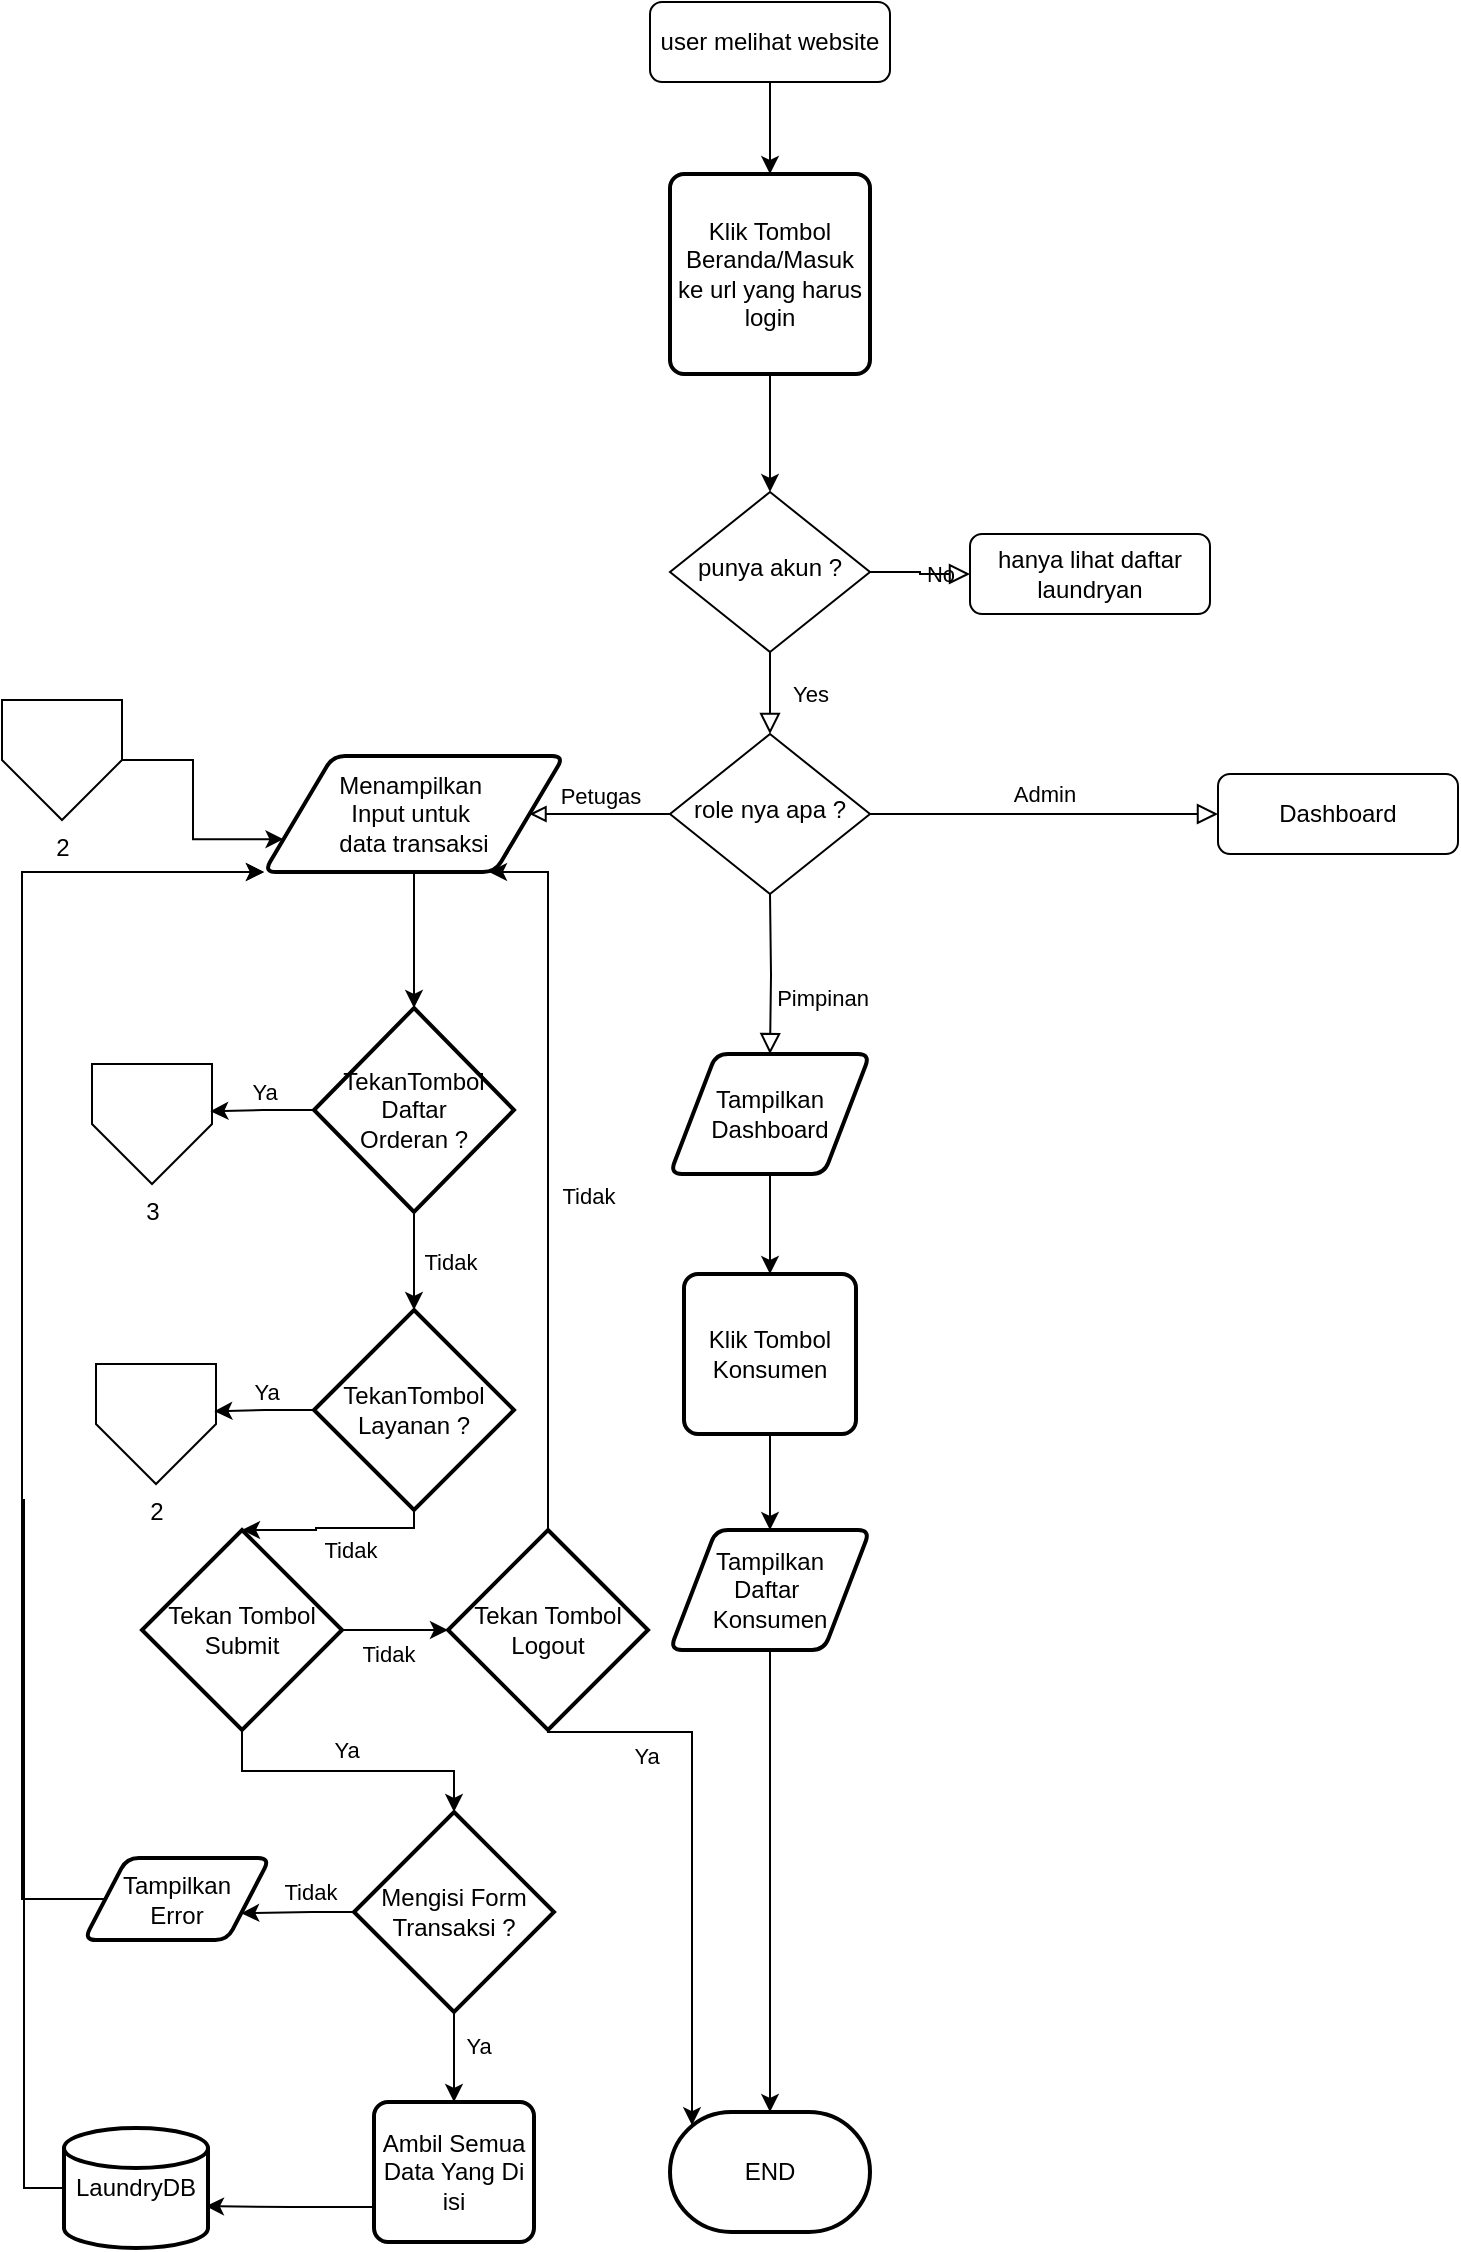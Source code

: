 <mxfile version="24.2.8" type="device" pages="3">
  <diagram id="C5RBs43oDa-KdzZeNtuy" name="Page-1">
    <mxGraphModel dx="978" dy="482" grid="1" gridSize="10" guides="1" tooltips="1" connect="1" arrows="1" fold="1" page="1" pageScale="1" pageWidth="827" pageHeight="1169" math="0" shadow="0">
      <root>
        <mxCell id="WIyWlLk6GJQsqaUBKTNV-0" />
        <mxCell id="WIyWlLk6GJQsqaUBKTNV-1" parent="WIyWlLk6GJQsqaUBKTNV-0" />
        <mxCell id="MbujSTVqCb-w22SlVmHG-29" style="edgeStyle=orthogonalEdgeStyle;rounded=0;orthogonalLoop=1;jettySize=auto;html=1;exitX=0.5;exitY=1;exitDx=0;exitDy=0;entryX=0.5;entryY=0;entryDx=0;entryDy=0;" edge="1" parent="WIyWlLk6GJQsqaUBKTNV-1" source="WIyWlLk6GJQsqaUBKTNV-3" target="MbujSTVqCb-w22SlVmHG-28">
          <mxGeometry relative="1" as="geometry" />
        </mxCell>
        <mxCell id="WIyWlLk6GJQsqaUBKTNV-3" value="user melihat website" style="rounded=1;whiteSpace=wrap;html=1;fontSize=12;glass=0;strokeWidth=1;shadow=0;" parent="WIyWlLk6GJQsqaUBKTNV-1" vertex="1">
          <mxGeometry x="334" y="37" width="120" height="40" as="geometry" />
        </mxCell>
        <mxCell id="WIyWlLk6GJQsqaUBKTNV-4" value="Yes" style="rounded=0;html=1;jettySize=auto;orthogonalLoop=1;fontSize=11;endArrow=block;endFill=0;endSize=8;strokeWidth=1;shadow=0;labelBackgroundColor=none;edgeStyle=orthogonalEdgeStyle;" parent="WIyWlLk6GJQsqaUBKTNV-1" source="WIyWlLk6GJQsqaUBKTNV-6" target="WIyWlLk6GJQsqaUBKTNV-10" edge="1">
          <mxGeometry y="20" relative="1" as="geometry">
            <mxPoint as="offset" />
          </mxGeometry>
        </mxCell>
        <mxCell id="WIyWlLk6GJQsqaUBKTNV-5" value="No" style="edgeStyle=orthogonalEdgeStyle;rounded=0;html=1;jettySize=auto;orthogonalLoop=1;fontSize=11;endArrow=block;endFill=0;endSize=8;strokeWidth=1;shadow=0;labelBackgroundColor=none;" parent="WIyWlLk6GJQsqaUBKTNV-1" source="WIyWlLk6GJQsqaUBKTNV-6" target="WIyWlLk6GJQsqaUBKTNV-7" edge="1">
          <mxGeometry y="10" relative="1" as="geometry">
            <mxPoint as="offset" />
          </mxGeometry>
        </mxCell>
        <mxCell id="WIyWlLk6GJQsqaUBKTNV-6" value="punya akun ?" style="rhombus;whiteSpace=wrap;html=1;shadow=0;fontFamily=Helvetica;fontSize=12;align=center;strokeWidth=1;spacing=6;spacingTop=-4;" parent="WIyWlLk6GJQsqaUBKTNV-1" vertex="1">
          <mxGeometry x="344" y="282" width="100" height="80" as="geometry" />
        </mxCell>
        <mxCell id="WIyWlLk6GJQsqaUBKTNV-7" value="hanya lihat daftar laundryan" style="rounded=1;whiteSpace=wrap;html=1;fontSize=12;glass=0;strokeWidth=1;shadow=0;" parent="WIyWlLk6GJQsqaUBKTNV-1" vertex="1">
          <mxGeometry x="494" y="303" width="120" height="40" as="geometry" />
        </mxCell>
        <mxCell id="WIyWlLk6GJQsqaUBKTNV-8" value="Pimpinan" style="rounded=0;html=1;jettySize=auto;orthogonalLoop=1;fontSize=11;endArrow=block;endFill=0;endSize=8;strokeWidth=1;shadow=0;labelBackgroundColor=none;edgeStyle=orthogonalEdgeStyle;" parent="WIyWlLk6GJQsqaUBKTNV-1" target="MbujSTVqCb-w22SlVmHG-22" edge="1">
          <mxGeometry x="0.309" y="26" relative="1" as="geometry">
            <mxPoint as="offset" />
            <mxPoint x="394" y="483" as="sourcePoint" />
            <mxPoint x="394" y="564" as="targetPoint" />
          </mxGeometry>
        </mxCell>
        <mxCell id="WIyWlLk6GJQsqaUBKTNV-9" value="Admin" style="edgeStyle=orthogonalEdgeStyle;rounded=0;html=1;jettySize=auto;orthogonalLoop=1;fontSize=11;endArrow=block;endFill=0;endSize=8;strokeWidth=1;shadow=0;labelBackgroundColor=none;" parent="WIyWlLk6GJQsqaUBKTNV-1" source="WIyWlLk6GJQsqaUBKTNV-10" target="WIyWlLk6GJQsqaUBKTNV-12" edge="1">
          <mxGeometry y="10" relative="1" as="geometry">
            <mxPoint as="offset" />
          </mxGeometry>
        </mxCell>
        <mxCell id="MbujSTVqCb-w22SlVmHG-3" style="edgeStyle=orthogonalEdgeStyle;rounded=0;orthogonalLoop=1;jettySize=auto;html=1;exitX=0;exitY=0.5;exitDx=0;exitDy=0;entryX=1;entryY=0.5;entryDx=0;entryDy=0;endFill=0;endArrow=block;labelBackgroundColor=none;" edge="1" parent="WIyWlLk6GJQsqaUBKTNV-1" source="WIyWlLk6GJQsqaUBKTNV-10" target="MbujSTVqCb-w22SlVmHG-32">
          <mxGeometry relative="1" as="geometry">
            <mxPoint x="190" y="443" as="targetPoint" />
          </mxGeometry>
        </mxCell>
        <mxCell id="MbujSTVqCb-w22SlVmHG-7" value="Petugas" style="edgeLabel;html=1;align=center;verticalAlign=middle;resizable=0;points=[];" vertex="1" connectable="0" parent="MbujSTVqCb-w22SlVmHG-3">
          <mxGeometry x="0.007" relative="1" as="geometry">
            <mxPoint y="-9" as="offset" />
          </mxGeometry>
        </mxCell>
        <mxCell id="WIyWlLk6GJQsqaUBKTNV-10" value="role nya apa ?" style="rhombus;whiteSpace=wrap;html=1;shadow=0;fontFamily=Helvetica;fontSize=12;align=center;strokeWidth=1;spacing=6;spacingTop=-4;" parent="WIyWlLk6GJQsqaUBKTNV-1" vertex="1">
          <mxGeometry x="344" y="403" width="100" height="80" as="geometry" />
        </mxCell>
        <mxCell id="WIyWlLk6GJQsqaUBKTNV-12" value="Dashboard" style="rounded=1;whiteSpace=wrap;html=1;fontSize=12;glass=0;strokeWidth=1;shadow=0;" parent="WIyWlLk6GJQsqaUBKTNV-1" vertex="1">
          <mxGeometry x="618" y="423" width="120" height="40" as="geometry" />
        </mxCell>
        <mxCell id="MbujSTVqCb-w22SlVmHG-25" style="edgeStyle=orthogonalEdgeStyle;rounded=0;orthogonalLoop=1;jettySize=auto;html=1;exitX=0.5;exitY=1;exitDx=0;exitDy=0;entryX=0.5;entryY=0;entryDx=0;entryDy=0;" edge="1" parent="WIyWlLk6GJQsqaUBKTNV-1" source="MbujSTVqCb-w22SlVmHG-21" target="MbujSTVqCb-w22SlVmHG-24">
          <mxGeometry relative="1" as="geometry" />
        </mxCell>
        <mxCell id="MbujSTVqCb-w22SlVmHG-21" value="Klik Tombol Konsumen" style="rounded=1;whiteSpace=wrap;html=1;absoluteArcSize=1;arcSize=14;strokeWidth=2;" vertex="1" parent="WIyWlLk6GJQsqaUBKTNV-1">
          <mxGeometry x="351" y="673" width="86" height="80" as="geometry" />
        </mxCell>
        <mxCell id="MbujSTVqCb-w22SlVmHG-23" style="edgeStyle=orthogonalEdgeStyle;rounded=0;orthogonalLoop=1;jettySize=auto;html=1;exitX=0.5;exitY=1;exitDx=0;exitDy=0;entryX=0.5;entryY=0;entryDx=0;entryDy=0;" edge="1" parent="WIyWlLk6GJQsqaUBKTNV-1" source="MbujSTVqCb-w22SlVmHG-22" target="MbujSTVqCb-w22SlVmHG-21">
          <mxGeometry relative="1" as="geometry" />
        </mxCell>
        <mxCell id="MbujSTVqCb-w22SlVmHG-22" value="Tampilkan&lt;div&gt;Dashboard&lt;/div&gt;" style="shape=parallelogram;html=1;strokeWidth=2;perimeter=parallelogramPerimeter;whiteSpace=wrap;rounded=1;arcSize=12;size=0.23;" vertex="1" parent="WIyWlLk6GJQsqaUBKTNV-1">
          <mxGeometry x="344" y="563" width="100" height="60" as="geometry" />
        </mxCell>
        <mxCell id="MbujSTVqCb-w22SlVmHG-24" value="Tampilkan&lt;div&gt;Daftar&amp;nbsp;&lt;/div&gt;&lt;div&gt;Konsumen&lt;/div&gt;" style="shape=parallelogram;html=1;strokeWidth=2;perimeter=parallelogramPerimeter;whiteSpace=wrap;rounded=1;arcSize=12;size=0.23;" vertex="1" parent="WIyWlLk6GJQsqaUBKTNV-1">
          <mxGeometry x="344" y="801" width="100" height="60" as="geometry" />
        </mxCell>
        <mxCell id="MbujSTVqCb-w22SlVmHG-26" value="END" style="strokeWidth=2;html=1;shape=mxgraph.flowchart.terminator;whiteSpace=wrap;" vertex="1" parent="WIyWlLk6GJQsqaUBKTNV-1">
          <mxGeometry x="344" y="1092" width="100" height="60" as="geometry" />
        </mxCell>
        <mxCell id="MbujSTVqCb-w22SlVmHG-27" style="edgeStyle=orthogonalEdgeStyle;rounded=0;orthogonalLoop=1;jettySize=auto;html=1;exitX=0.5;exitY=1;exitDx=0;exitDy=0;entryX=0.5;entryY=0;entryDx=0;entryDy=0;entryPerimeter=0;" edge="1" parent="WIyWlLk6GJQsqaUBKTNV-1" source="MbujSTVqCb-w22SlVmHG-24" target="MbujSTVqCb-w22SlVmHG-26">
          <mxGeometry relative="1" as="geometry" />
        </mxCell>
        <mxCell id="MbujSTVqCb-w22SlVmHG-30" style="edgeStyle=orthogonalEdgeStyle;rounded=0;orthogonalLoop=1;jettySize=auto;html=1;exitX=0.5;exitY=1;exitDx=0;exitDy=0;entryX=0.5;entryY=0;entryDx=0;entryDy=0;" edge="1" parent="WIyWlLk6GJQsqaUBKTNV-1" source="MbujSTVqCb-w22SlVmHG-28" target="WIyWlLk6GJQsqaUBKTNV-6">
          <mxGeometry relative="1" as="geometry" />
        </mxCell>
        <mxCell id="MbujSTVqCb-w22SlVmHG-28" value="Klik Tombol Beranda/Masuk ke url yang harus login" style="rounded=1;whiteSpace=wrap;html=1;absoluteArcSize=1;arcSize=14;strokeWidth=2;" vertex="1" parent="WIyWlLk6GJQsqaUBKTNV-1">
          <mxGeometry x="344" y="123" width="100" height="100" as="geometry" />
        </mxCell>
        <mxCell id="MbujSTVqCb-w22SlVmHG-35" style="edgeStyle=orthogonalEdgeStyle;rounded=0;orthogonalLoop=1;jettySize=auto;html=1;exitX=0.5;exitY=1;exitDx=0;exitDy=0;" edge="1" parent="WIyWlLk6GJQsqaUBKTNV-1" source="MbujSTVqCb-w22SlVmHG-32" target="MbujSTVqCb-w22SlVmHG-34">
          <mxGeometry relative="1" as="geometry" />
        </mxCell>
        <mxCell id="MbujSTVqCb-w22SlVmHG-32" value="Menampilkan&amp;nbsp;&lt;div&gt;Input untuk&amp;nbsp;&lt;/div&gt;&lt;div&gt;data transaksi&lt;/div&gt;" style="shape=parallelogram;html=1;strokeWidth=2;perimeter=parallelogramPerimeter;whiteSpace=wrap;rounded=1;arcSize=12;size=0.23;" vertex="1" parent="WIyWlLk6GJQsqaUBKTNV-1">
          <mxGeometry x="141" y="414" width="150" height="58" as="geometry" />
        </mxCell>
        <mxCell id="MbujSTVqCb-w22SlVmHG-40" style="edgeStyle=orthogonalEdgeStyle;rounded=0;orthogonalLoop=1;jettySize=auto;html=1;exitX=0.5;exitY=1;exitDx=0;exitDy=0;exitPerimeter=0;" edge="1" parent="WIyWlLk6GJQsqaUBKTNV-1" source="MbujSTVqCb-w22SlVmHG-34" target="MbujSTVqCb-w22SlVmHG-39">
          <mxGeometry relative="1" as="geometry" />
        </mxCell>
        <mxCell id="MbujSTVqCb-w22SlVmHG-44" value="Tidak" style="edgeLabel;html=1;align=center;verticalAlign=middle;resizable=0;points=[];" vertex="1" connectable="0" parent="MbujSTVqCb-w22SlVmHG-40">
          <mxGeometry x="0.022" y="1" relative="1" as="geometry">
            <mxPoint x="17" as="offset" />
          </mxGeometry>
        </mxCell>
        <mxCell id="MbujSTVqCb-w22SlVmHG-34" value="TekanTombol&lt;div&gt;Daftar&lt;/div&gt;&lt;div&gt;Orderan ?&lt;/div&gt;" style="strokeWidth=2;html=1;shape=mxgraph.flowchart.decision;whiteSpace=wrap;" vertex="1" parent="WIyWlLk6GJQsqaUBKTNV-1">
          <mxGeometry x="166" y="540" width="100" height="102" as="geometry" />
        </mxCell>
        <mxCell id="MbujSTVqCb-w22SlVmHG-36" value="3" style="verticalLabelPosition=bottom;verticalAlign=top;html=1;shape=offPageConnector;rounded=0;size=0.5;" vertex="1" parent="WIyWlLk6GJQsqaUBKTNV-1">
          <mxGeometry x="55" y="568" width="60" height="60" as="geometry" />
        </mxCell>
        <mxCell id="MbujSTVqCb-w22SlVmHG-37" style="edgeStyle=orthogonalEdgeStyle;rounded=0;orthogonalLoop=1;jettySize=auto;html=1;exitX=0;exitY=0.5;exitDx=0;exitDy=0;exitPerimeter=0;entryX=0.986;entryY=0.394;entryDx=0;entryDy=0;entryPerimeter=0;" edge="1" parent="WIyWlLk6GJQsqaUBKTNV-1" source="MbujSTVqCb-w22SlVmHG-34" target="MbujSTVqCb-w22SlVmHG-36">
          <mxGeometry relative="1" as="geometry" />
        </mxCell>
        <mxCell id="MbujSTVqCb-w22SlVmHG-38" value="Ya" style="edgeLabel;html=1;align=center;verticalAlign=middle;resizable=0;points=[];" vertex="1" connectable="0" parent="MbujSTVqCb-w22SlVmHG-37">
          <mxGeometry x="-0.047" y="-1" relative="1" as="geometry">
            <mxPoint y="-8" as="offset" />
          </mxGeometry>
        </mxCell>
        <mxCell id="MbujSTVqCb-w22SlVmHG-39" value="TekanTombol&lt;div&gt;Layanan ?&lt;/div&gt;" style="strokeWidth=2;html=1;shape=mxgraph.flowchart.decision;whiteSpace=wrap;" vertex="1" parent="WIyWlLk6GJQsqaUBKTNV-1">
          <mxGeometry x="166" y="691" width="100" height="100" as="geometry" />
        </mxCell>
        <mxCell id="MbujSTVqCb-w22SlVmHG-41" value="2" style="verticalLabelPosition=bottom;verticalAlign=top;html=1;shape=offPageConnector;rounded=0;size=0.5;" vertex="1" parent="WIyWlLk6GJQsqaUBKTNV-1">
          <mxGeometry x="57" y="718" width="60" height="60" as="geometry" />
        </mxCell>
        <mxCell id="MbujSTVqCb-w22SlVmHG-42" style="edgeStyle=orthogonalEdgeStyle;rounded=0;orthogonalLoop=1;jettySize=auto;html=1;exitX=0;exitY=0.5;exitDx=0;exitDy=0;exitPerimeter=0;entryX=0.986;entryY=0.394;entryDx=0;entryDy=0;entryPerimeter=0;" edge="1" parent="WIyWlLk6GJQsqaUBKTNV-1" target="MbujSTVqCb-w22SlVmHG-41" source="MbujSTVqCb-w22SlVmHG-39">
          <mxGeometry relative="1" as="geometry">
            <mxPoint x="162" y="741" as="sourcePoint" />
          </mxGeometry>
        </mxCell>
        <mxCell id="MbujSTVqCb-w22SlVmHG-43" value="Ya" style="edgeLabel;html=1;align=center;verticalAlign=middle;resizable=0;points=[];" vertex="1" connectable="0" parent="MbujSTVqCb-w22SlVmHG-42">
          <mxGeometry x="-0.047" y="-1" relative="1" as="geometry">
            <mxPoint y="-8" as="offset" />
          </mxGeometry>
        </mxCell>
        <mxCell id="MbujSTVqCb-w22SlVmHG-47" style="edgeStyle=orthogonalEdgeStyle;rounded=0;orthogonalLoop=1;jettySize=auto;html=1;exitX=0.5;exitY=1;exitDx=0;exitDy=0;exitPerimeter=0;entryX=0.5;entryY=0;entryDx=0;entryDy=0;entryPerimeter=0;" edge="1" parent="WIyWlLk6GJQsqaUBKTNV-1" source="MbujSTVqCb-w22SlVmHG-39" target="WzroLMH-cevFlLNs_Ioq-0">
          <mxGeometry relative="1" as="geometry">
            <mxPoint x="216" y="824" as="targetPoint" />
            <Array as="points">
              <mxPoint x="216" y="800" />
              <mxPoint x="167" y="800" />
            </Array>
          </mxGeometry>
        </mxCell>
        <mxCell id="WzroLMH-cevFlLNs_Ioq-2" value="Tidak" style="edgeLabel;html=1;align=center;verticalAlign=middle;resizable=0;points=[];" vertex="1" connectable="0" parent="MbujSTVqCb-w22SlVmHG-47">
          <mxGeometry x="0.114" relative="1" as="geometry">
            <mxPoint x="12" y="11" as="offset" />
          </mxGeometry>
        </mxCell>
        <mxCell id="OOyJOP6ConUV8Zr-spvH-1" style="edgeStyle=orthogonalEdgeStyle;rounded=0;orthogonalLoop=1;jettySize=auto;html=1;exitX=0.5;exitY=1;exitDx=0;exitDy=0;exitPerimeter=0;entryX=0.5;entryY=0;entryDx=0;entryDy=0;" edge="1" parent="WIyWlLk6GJQsqaUBKTNV-1" source="MbujSTVqCb-w22SlVmHG-51" target="MbujSTVqCb-w22SlVmHG-59">
          <mxGeometry relative="1" as="geometry" />
        </mxCell>
        <mxCell id="OOyJOP6ConUV8Zr-spvH-2" value="Ya" style="edgeLabel;html=1;align=center;verticalAlign=middle;resizable=0;points=[];" vertex="1" connectable="0" parent="OOyJOP6ConUV8Zr-spvH-1">
          <mxGeometry x="0.192" relative="1" as="geometry">
            <mxPoint x="12" y="-10" as="offset" />
          </mxGeometry>
        </mxCell>
        <mxCell id="rTupWaxgpbpBZFdp5cDb-6" style="edgeStyle=orthogonalEdgeStyle;rounded=0;orthogonalLoop=1;jettySize=auto;html=1;exitX=0;exitY=0.5;exitDx=0;exitDy=0;exitPerimeter=0;entryX=1;entryY=0.75;entryDx=0;entryDy=0;" edge="1" parent="WIyWlLk6GJQsqaUBKTNV-1" source="MbujSTVqCb-w22SlVmHG-51" target="rTupWaxgpbpBZFdp5cDb-5">
          <mxGeometry relative="1" as="geometry" />
        </mxCell>
        <mxCell id="rTupWaxgpbpBZFdp5cDb-7" value="Tidak" style="edgeLabel;html=1;align=center;verticalAlign=middle;resizable=0;points=[];" vertex="1" connectable="0" parent="rTupWaxgpbpBZFdp5cDb-6">
          <mxGeometry x="0.01" y="1" relative="1" as="geometry">
            <mxPoint x="6" y="-12" as="offset" />
          </mxGeometry>
        </mxCell>
        <mxCell id="MbujSTVqCb-w22SlVmHG-51" value="Mengisi Form&lt;div&gt;Transaksi ?&lt;/div&gt;" style="strokeWidth=2;html=1;shape=mxgraph.flowchart.decision;whiteSpace=wrap;" vertex="1" parent="WIyWlLk6GJQsqaUBKTNV-1">
          <mxGeometry x="186" y="942" width="100" height="100" as="geometry" />
        </mxCell>
        <mxCell id="MbujSTVqCb-w22SlVmHG-59" value="Ambil Semua Data Yang Di isi" style="rounded=1;whiteSpace=wrap;html=1;absoluteArcSize=1;arcSize=14;strokeWidth=2;" vertex="1" parent="WIyWlLk6GJQsqaUBKTNV-1">
          <mxGeometry x="196" y="1087" width="80" height="70" as="geometry" />
        </mxCell>
        <mxCell id="OOyJOP6ConUV8Zr-spvH-5" style="edgeStyle=orthogonalEdgeStyle;rounded=0;orthogonalLoop=1;jettySize=auto;html=1;exitX=0;exitY=0.5;exitDx=0;exitDy=0;exitPerimeter=0;entryX=0;entryY=1;entryDx=0;entryDy=0;" edge="1" parent="WIyWlLk6GJQsqaUBKTNV-1" source="MbujSTVqCb-w22SlVmHG-63" target="MbujSTVqCb-w22SlVmHG-32">
          <mxGeometry relative="1" as="geometry">
            <Array as="points">
              <mxPoint x="21" y="1130" />
              <mxPoint x="21" y="786" />
              <mxPoint x="20" y="472" />
            </Array>
          </mxGeometry>
        </mxCell>
        <mxCell id="MbujSTVqCb-w22SlVmHG-63" value="LaundryDB" style="strokeWidth=2;html=1;shape=mxgraph.flowchart.database;whiteSpace=wrap;" vertex="1" parent="WIyWlLk6GJQsqaUBKTNV-1">
          <mxGeometry x="41" y="1100" width="72" height="60" as="geometry" />
        </mxCell>
        <mxCell id="OOyJOP6ConUV8Zr-spvH-3" style="edgeStyle=orthogonalEdgeStyle;rounded=0;orthogonalLoop=1;jettySize=auto;html=1;exitX=0;exitY=0.75;exitDx=0;exitDy=0;entryX=0.986;entryY=0.652;entryDx=0;entryDy=0;entryPerimeter=0;" edge="1" parent="WIyWlLk6GJQsqaUBKTNV-1" source="MbujSTVqCb-w22SlVmHG-59" target="MbujSTVqCb-w22SlVmHG-63">
          <mxGeometry relative="1" as="geometry" />
        </mxCell>
        <mxCell id="rTupWaxgpbpBZFdp5cDb-2" style="edgeStyle=orthogonalEdgeStyle;rounded=0;orthogonalLoop=1;jettySize=auto;html=1;exitX=1;exitY=0.5;exitDx=0;exitDy=0;entryX=0;entryY=0.75;entryDx=0;entryDy=0;" edge="1" parent="WIyWlLk6GJQsqaUBKTNV-1" source="rTupWaxgpbpBZFdp5cDb-0" target="MbujSTVqCb-w22SlVmHG-32">
          <mxGeometry relative="1" as="geometry" />
        </mxCell>
        <mxCell id="rTupWaxgpbpBZFdp5cDb-0" value="2" style="verticalLabelPosition=bottom;verticalAlign=top;html=1;shape=offPageConnector;rounded=0;size=0.5;" vertex="1" parent="WIyWlLk6GJQsqaUBKTNV-1">
          <mxGeometry x="10" y="386" width="60" height="60" as="geometry" />
        </mxCell>
        <mxCell id="rTupWaxgpbpBZFdp5cDb-4" style="edgeStyle=orthogonalEdgeStyle;rounded=0;orthogonalLoop=1;jettySize=auto;html=1;exitX=0.5;exitY=1;exitDx=0;exitDy=0;entryX=0.5;entryY=0;entryDx=0;entryDy=0;entryPerimeter=0;exitPerimeter=0;" edge="1" parent="WIyWlLk6GJQsqaUBKTNV-1" source="WzroLMH-cevFlLNs_Ioq-0" target="MbujSTVqCb-w22SlVmHG-51">
          <mxGeometry relative="1" as="geometry">
            <mxPoint x="216" y="883.0" as="sourcePoint" />
          </mxGeometry>
        </mxCell>
        <mxCell id="WzroLMH-cevFlLNs_Ioq-1" value="Ya" style="edgeLabel;html=1;align=center;verticalAlign=middle;resizable=0;points=[];" vertex="1" connectable="0" parent="rTupWaxgpbpBZFdp5cDb-4">
          <mxGeometry x="-0.021" y="5" relative="1" as="geometry">
            <mxPoint y="-6" as="offset" />
          </mxGeometry>
        </mxCell>
        <mxCell id="rTupWaxgpbpBZFdp5cDb-8" style="edgeStyle=orthogonalEdgeStyle;rounded=0;orthogonalLoop=1;jettySize=auto;html=1;exitX=0;exitY=0.5;exitDx=0;exitDy=0;entryX=0;entryY=1;entryDx=0;entryDy=0;" edge="1" parent="WIyWlLk6GJQsqaUBKTNV-1" source="rTupWaxgpbpBZFdp5cDb-5" target="MbujSTVqCb-w22SlVmHG-32">
          <mxGeometry relative="1" as="geometry">
            <Array as="points">
              <mxPoint x="20" y="985" />
              <mxPoint x="20" y="472" />
            </Array>
          </mxGeometry>
        </mxCell>
        <mxCell id="rTupWaxgpbpBZFdp5cDb-5" value="Tampilkan&lt;div&gt;Error&lt;/div&gt;" style="shape=parallelogram;html=1;strokeWidth=2;perimeter=parallelogramPerimeter;whiteSpace=wrap;rounded=1;arcSize=12;size=0.23;" vertex="1" parent="WIyWlLk6GJQsqaUBKTNV-1">
          <mxGeometry x="51" y="965" width="93" height="41" as="geometry" />
        </mxCell>
        <mxCell id="WzroLMH-cevFlLNs_Ioq-0" value="Tekan Tombol&lt;div&gt;Submit&lt;/div&gt;" style="strokeWidth=2;html=1;shape=mxgraph.flowchart.decision;whiteSpace=wrap;" vertex="1" parent="WIyWlLk6GJQsqaUBKTNV-1">
          <mxGeometry x="80" y="801" width="100" height="100" as="geometry" />
        </mxCell>
        <mxCell id="iAxsjwqrLwD726UizOOt-7" style="edgeStyle=orthogonalEdgeStyle;rounded=0;orthogonalLoop=1;jettySize=auto;html=1;exitX=0.5;exitY=0;exitDx=0;exitDy=0;exitPerimeter=0;entryX=0.75;entryY=1;entryDx=0;entryDy=0;" edge="1" parent="WIyWlLk6GJQsqaUBKTNV-1" source="iAxsjwqrLwD726UizOOt-0" target="MbujSTVqCb-w22SlVmHG-32">
          <mxGeometry relative="1" as="geometry">
            <Array as="points">
              <mxPoint x="283" y="472" />
            </Array>
          </mxGeometry>
        </mxCell>
        <mxCell id="iAxsjwqrLwD726UizOOt-8" value="Tidak" style="edgeLabel;html=1;align=center;verticalAlign=middle;resizable=0;points=[];" vertex="1" connectable="0" parent="iAxsjwqrLwD726UizOOt-7">
          <mxGeometry x="-0.067" relative="1" as="geometry">
            <mxPoint x="20" as="offset" />
          </mxGeometry>
        </mxCell>
        <mxCell id="iAxsjwqrLwD726UizOOt-0" value="Tekan Tombol Logout" style="strokeWidth=2;html=1;shape=mxgraph.flowchart.decision;whiteSpace=wrap;" vertex="1" parent="WIyWlLk6GJQsqaUBKTNV-1">
          <mxGeometry x="233" y="801" width="100" height="100" as="geometry" />
        </mxCell>
        <mxCell id="iAxsjwqrLwD726UizOOt-1" style="edgeStyle=orthogonalEdgeStyle;rounded=0;orthogonalLoop=1;jettySize=auto;html=1;exitX=1;exitY=0.5;exitDx=0;exitDy=0;exitPerimeter=0;entryX=0;entryY=0.5;entryDx=0;entryDy=0;entryPerimeter=0;" edge="1" parent="WIyWlLk6GJQsqaUBKTNV-1" source="WzroLMH-cevFlLNs_Ioq-0" target="iAxsjwqrLwD726UizOOt-0">
          <mxGeometry relative="1" as="geometry" />
        </mxCell>
        <mxCell id="iAxsjwqrLwD726UizOOt-6" value="Tidak" style="edgeLabel;html=1;align=center;verticalAlign=middle;resizable=0;points=[];" vertex="1" connectable="0" parent="iAxsjwqrLwD726UizOOt-1">
          <mxGeometry x="0.05" relative="1" as="geometry">
            <mxPoint x="-5" y="12" as="offset" />
          </mxGeometry>
        </mxCell>
        <mxCell id="iAxsjwqrLwD726UizOOt-4" style="edgeStyle=orthogonalEdgeStyle;rounded=0;orthogonalLoop=1;jettySize=auto;html=1;exitX=0.5;exitY=1;exitDx=0;exitDy=0;exitPerimeter=0;entryX=0.11;entryY=0.11;entryDx=0;entryDy=0;entryPerimeter=0;" edge="1" parent="WIyWlLk6GJQsqaUBKTNV-1" source="iAxsjwqrLwD726UizOOt-0" target="MbujSTVqCb-w22SlVmHG-26">
          <mxGeometry relative="1" as="geometry">
            <Array as="points">
              <mxPoint x="283" y="902" />
              <mxPoint x="355" y="902" />
            </Array>
          </mxGeometry>
        </mxCell>
        <mxCell id="iAxsjwqrLwD726UizOOt-5" value="Ya" style="edgeLabel;html=1;align=center;verticalAlign=middle;resizable=0;points=[];" vertex="1" connectable="0" parent="iAxsjwqrLwD726UizOOt-4">
          <mxGeometry x="-0.264" y="1" relative="1" as="geometry">
            <mxPoint x="-24" y="-14" as="offset" />
          </mxGeometry>
        </mxCell>
      </root>
    </mxGraphModel>
  </diagram>
  <diagram id="IfQ6h-fsK0IgW58mkWdc" name="Page-2">
    <mxGraphModel dx="1600" dy="789" grid="1" gridSize="10" guides="1" tooltips="1" connect="1" arrows="1" fold="1" page="1" pageScale="1" pageWidth="850" pageHeight="1100" math="0" shadow="0">
      <root>
        <mxCell id="0" />
        <mxCell id="1" parent="0" />
        <mxCell id="VYP7BFS2q3sdgR2MGhHG-2" style="edgeStyle=orthogonalEdgeStyle;rounded=0;orthogonalLoop=1;jettySize=auto;html=1;exitX=1;exitY=0.5;exitDx=0;exitDy=0;entryX=0;entryY=0.5;entryDx=0;entryDy=0;" edge="1" parent="1" source="01mOEm8BGpmwHp8Oe9fw-1" target="VYP7BFS2q3sdgR2MGhHG-1">
          <mxGeometry relative="1" as="geometry" />
        </mxCell>
        <mxCell id="01mOEm8BGpmwHp8Oe9fw-1" value="1" style="verticalLabelPosition=bottom;verticalAlign=top;html=1;shape=offPageConnector;rounded=0;size=0.5;" vertex="1" parent="1">
          <mxGeometry x="40" y="147" width="60" height="60" as="geometry" />
        </mxCell>
        <mxCell id="VYP7BFS2q3sdgR2MGhHG-5" style="edgeStyle=orthogonalEdgeStyle;rounded=0;orthogonalLoop=1;jettySize=auto;html=1;exitX=1;exitY=0.5;exitDx=0;exitDy=0;entryX=0.5;entryY=0;entryDx=0;entryDy=0;" edge="1" parent="1" source="VYP7BFS2q3sdgR2MGhHG-1" target="LKIEoTb588OnyAdEzsbv-11">
          <mxGeometry relative="1" as="geometry">
            <mxPoint x="347" y="246" as="targetPoint" />
          </mxGeometry>
        </mxCell>
        <mxCell id="LKIEoTb588OnyAdEzsbv-9" style="edgeStyle=orthogonalEdgeStyle;rounded=0;orthogonalLoop=1;jettySize=auto;html=1;exitX=1;exitY=0.5;exitDx=0;exitDy=0;entryX=0;entryY=0.5;entryDx=0;entryDy=0;" edge="1" parent="1" source="VYP7BFS2q3sdgR2MGhHG-1" target="LKIEoTb588OnyAdEzsbv-5">
          <mxGeometry relative="1" as="geometry" />
        </mxCell>
        <mxCell id="VYP7BFS2q3sdgR2MGhHG-1" value="&amp;nbsp; &amp;nbsp; Menampilkan&amp;nbsp;&lt;div&gt;Data&lt;div&gt;Layanan&lt;/div&gt;&lt;/div&gt;" style="shape=parallelogram;html=1;strokeWidth=2;perimeter=parallelogramPerimeter;whiteSpace=wrap;rounded=1;arcSize=12;size=0.23;" vertex="1" parent="1">
          <mxGeometry x="150" y="147" width="110" height="60" as="geometry" />
        </mxCell>
        <mxCell id="KC9rWCr2BSCjxKibk8qZ-1" style="edgeStyle=orthogonalEdgeStyle;rounded=0;orthogonalLoop=1;jettySize=auto;html=1;exitX=0.5;exitY=1;exitDx=0;exitDy=0;exitPerimeter=0;entryX=0.5;entryY=0;entryDx=0;entryDy=0;" edge="1" parent="1" source="VYP7BFS2q3sdgR2MGhHG-7" target="VYP7BFS2q3sdgR2MGhHG-9">
          <mxGeometry relative="1" as="geometry" />
        </mxCell>
        <mxCell id="KC9rWCr2BSCjxKibk8qZ-11" value="Ya" style="edgeLabel;html=1;align=center;verticalAlign=middle;resizable=0;points=[];" vertex="1" connectable="0" parent="KC9rWCr2BSCjxKibk8qZ-1">
          <mxGeometry x="-0.035" relative="1" as="geometry">
            <mxPoint x="11" as="offset" />
          </mxGeometry>
        </mxCell>
        <mxCell id="LKIEoTb588OnyAdEzsbv-1" style="edgeStyle=orthogonalEdgeStyle;rounded=0;orthogonalLoop=1;jettySize=auto;html=1;exitX=0;exitY=0.5;exitDx=0;exitDy=0;exitPerimeter=0;entryX=1;entryY=0.5;entryDx=0;entryDy=0;" edge="1" parent="1" source="VYP7BFS2q3sdgR2MGhHG-7" target="KC9rWCr2BSCjxKibk8qZ-12">
          <mxGeometry relative="1" as="geometry" />
        </mxCell>
        <mxCell id="LKIEoTb588OnyAdEzsbv-2" value="Tidak" style="edgeLabel;html=1;align=center;verticalAlign=middle;resizable=0;points=[];" vertex="1" connectable="0" parent="LKIEoTb588OnyAdEzsbv-1">
          <mxGeometry x="-0.184" y="1" relative="1" as="geometry">
            <mxPoint y="-13" as="offset" />
          </mxGeometry>
        </mxCell>
        <mxCell id="VYP7BFS2q3sdgR2MGhHG-7" value="Form Di isi ?" style="strokeWidth=2;html=1;shape=mxgraph.flowchart.decision;whiteSpace=wrap;" vertex="1" parent="1">
          <mxGeometry x="299" y="405" width="97" height="100" as="geometry" />
        </mxCell>
        <mxCell id="VYP7BFS2q3sdgR2MGhHG-9" value="Ambil Semua Data" style="rounded=1;whiteSpace=wrap;html=1;absoluteArcSize=1;arcSize=14;strokeWidth=2;" vertex="1" parent="1">
          <mxGeometry x="298" y="548" width="100" height="70" as="geometry" />
        </mxCell>
        <mxCell id="LKIEoTb588OnyAdEzsbv-4" style="edgeStyle=orthogonalEdgeStyle;rounded=0;orthogonalLoop=1;jettySize=auto;html=1;exitX=0;exitY=0.5;exitDx=0;exitDy=0;exitPerimeter=0;entryX=0;entryY=1;entryDx=0;entryDy=0;" edge="1" parent="1" source="KC9rWCr2BSCjxKibk8qZ-2" target="VYP7BFS2q3sdgR2MGhHG-1">
          <mxGeometry relative="1" as="geometry">
            <Array as="points">
              <mxPoint x="110" y="698" />
              <mxPoint x="110" y="207" />
            </Array>
          </mxGeometry>
        </mxCell>
        <mxCell id="KC9rWCr2BSCjxKibk8qZ-2" value="LaundryDB" style="strokeWidth=2;html=1;shape=mxgraph.flowchart.database;whiteSpace=wrap;" vertex="1" parent="1">
          <mxGeometry x="312" y="668" width="72" height="60" as="geometry" />
        </mxCell>
        <mxCell id="KC9rWCr2BSCjxKibk8qZ-3" style="edgeStyle=orthogonalEdgeStyle;rounded=0;orthogonalLoop=1;jettySize=auto;html=1;exitX=0.5;exitY=1;exitDx=0;exitDy=0;entryX=0.5;entryY=0;entryDx=0;entryDy=0;entryPerimeter=0;" edge="1" parent="1" source="VYP7BFS2q3sdgR2MGhHG-9" target="KC9rWCr2BSCjxKibk8qZ-2">
          <mxGeometry relative="1" as="geometry" />
        </mxCell>
        <mxCell id="LKIEoTb588OnyAdEzsbv-3" style="edgeStyle=orthogonalEdgeStyle;rounded=0;orthogonalLoop=1;jettySize=auto;html=1;exitX=0.5;exitY=0;exitDx=0;exitDy=0;entryX=0.5;entryY=1;entryDx=0;entryDy=0;" edge="1" parent="1" source="KC9rWCr2BSCjxKibk8qZ-12" target="VYP7BFS2q3sdgR2MGhHG-1">
          <mxGeometry relative="1" as="geometry" />
        </mxCell>
        <mxCell id="KC9rWCr2BSCjxKibk8qZ-12" value="Tampilkan&amp;nbsp;&lt;div&gt;Error&lt;/div&gt;" style="shape=parallelogram;html=1;strokeWidth=2;perimeter=parallelogramPerimeter;whiteSpace=wrap;rounded=1;arcSize=12;size=0.23;" vertex="1" parent="1">
          <mxGeometry x="155" y="425" width="100" height="60" as="geometry" />
        </mxCell>
        <mxCell id="LKIEoTb588OnyAdEzsbv-8" style="edgeStyle=orthogonalEdgeStyle;rounded=0;orthogonalLoop=1;jettySize=auto;html=1;exitX=1;exitY=0.5;exitDx=0;exitDy=0;entryX=0;entryY=0.5;entryDx=0;entryDy=0;" edge="1" parent="1" source="LKIEoTb588OnyAdEzsbv-5" target="LKIEoTb588OnyAdEzsbv-7">
          <mxGeometry relative="1" as="geometry" />
        </mxCell>
        <mxCell id="LKIEoTb588OnyAdEzsbv-5" value="Klik Tombol Transaksi" style="rounded=1;whiteSpace=wrap;html=1;absoluteArcSize=1;arcSize=14;strokeWidth=2;" vertex="1" parent="1">
          <mxGeometry x="503" y="147" width="100" height="60" as="geometry" />
        </mxCell>
        <mxCell id="LKIEoTb588OnyAdEzsbv-7" value="1" style="verticalLabelPosition=bottom;verticalAlign=top;html=1;shape=offPageConnector;rounded=0;size=0.5;" vertex="1" parent="1">
          <mxGeometry x="673" y="147" width="60" height="60" as="geometry" />
        </mxCell>
        <mxCell id="LKIEoTb588OnyAdEzsbv-11" value="Klik Tombol Tambah" style="rounded=1;whiteSpace=wrap;html=1;absoluteArcSize=1;arcSize=14;strokeWidth=2;" vertex="1" parent="1">
          <mxGeometry x="298" y="261" width="100" height="100" as="geometry" />
        </mxCell>
        <mxCell id="LKIEoTb588OnyAdEzsbv-12" style="edgeStyle=orthogonalEdgeStyle;rounded=0;orthogonalLoop=1;jettySize=auto;html=1;exitX=0.5;exitY=1;exitDx=0;exitDy=0;entryX=0.5;entryY=0;entryDx=0;entryDy=0;entryPerimeter=0;" edge="1" parent="1" source="LKIEoTb588OnyAdEzsbv-11" target="VYP7BFS2q3sdgR2MGhHG-7">
          <mxGeometry relative="1" as="geometry" />
        </mxCell>
        <mxCell id="LKIEoTb588OnyAdEzsbv-14" style="edgeStyle=orthogonalEdgeStyle;rounded=0;orthogonalLoop=1;jettySize=auto;html=1;exitX=1;exitY=0.5;exitDx=0;exitDy=0;entryX=0.5;entryY=0;entryDx=0;entryDy=0;" edge="1" parent="1" source="LKIEoTb588OnyAdEzsbv-13" target="VYP7BFS2q3sdgR2MGhHG-1">
          <mxGeometry relative="1" as="geometry" />
        </mxCell>
        <mxCell id="LKIEoTb588OnyAdEzsbv-13" value="3" style="verticalLabelPosition=bottom;verticalAlign=top;html=1;shape=offPageConnector;rounded=0;size=0.5;" vertex="1" parent="1">
          <mxGeometry x="40" y="50" width="60" height="60" as="geometry" />
        </mxCell>
      </root>
    </mxGraphModel>
  </diagram>
  <diagram id="i_iwxtKjfgi-YRaOPXs8" name="Page-3">
    <mxGraphModel dx="765" dy="377" grid="1" gridSize="10" guides="1" tooltips="1" connect="1" arrows="1" fold="1" page="1" pageScale="1" pageWidth="850" pageHeight="1100" math="0" shadow="0">
      <root>
        <mxCell id="0" />
        <mxCell id="1" parent="0" />
        <mxCell id="FSNFGt1E0WXtdX2CpVOM-3" style="edgeStyle=orthogonalEdgeStyle;rounded=0;orthogonalLoop=1;jettySize=auto;html=1;exitX=1;exitY=0.5;exitDx=0;exitDy=0;entryX=0;entryY=0.5;entryDx=0;entryDy=0;" edge="1" parent="1" source="FSNFGt1E0WXtdX2CpVOM-1" target="FSNFGt1E0WXtdX2CpVOM-2">
          <mxGeometry relative="1" as="geometry" />
        </mxCell>
        <mxCell id="FSNFGt1E0WXtdX2CpVOM-1" value="1" style="verticalLabelPosition=bottom;verticalAlign=top;html=1;shape=offPageConnector;rounded=0;size=0.5;" vertex="1" parent="1">
          <mxGeometry x="20" y="30" width="60" height="60" as="geometry" />
        </mxCell>
        <mxCell id="ngN6y8jdod6e2UB8KVKi-1" style="edgeStyle=orthogonalEdgeStyle;rounded=0;orthogonalLoop=1;jettySize=auto;html=1;exitX=1;exitY=0.5;exitDx=0;exitDy=0;entryX=0;entryY=0.5;entryDx=0;entryDy=0;entryPerimeter=0;" edge="1" parent="1" source="FSNFGt1E0WXtdX2CpVOM-2" target="ngN6y8jdod6e2UB8KVKi-2">
          <mxGeometry relative="1" as="geometry">
            <mxPoint x="310" y="60" as="targetPoint" />
          </mxGeometry>
        </mxCell>
        <mxCell id="FSNFGt1E0WXtdX2CpVOM-2" value="Tampilkan&lt;div&gt;Data Orderan&lt;/div&gt;" style="shape=parallelogram;html=1;strokeWidth=2;perimeter=parallelogramPerimeter;whiteSpace=wrap;rounded=1;arcSize=12;size=0.23;" vertex="1" parent="1">
          <mxGeometry x="150" y="30" width="110" height="60" as="geometry" />
        </mxCell>
        <mxCell id="ngN6y8jdod6e2UB8KVKi-2" value="Tekan Tombol&amp;nbsp;&lt;div&gt;Modal ?&lt;/div&gt;" style="strokeWidth=2;html=1;shape=mxgraph.flowchart.decision;whiteSpace=wrap;" vertex="1" parent="1">
          <mxGeometry x="289" y="10" width="100" height="100" as="geometry" />
        </mxCell>
        <mxCell id="ngN6y8jdod6e2UB8KVKi-3" value="Input Pencarian" style="strokeWidth=2;html=1;shape=mxgraph.flowchart.decision;whiteSpace=wrap;" vertex="1" parent="1">
          <mxGeometry x="420" y="10" width="100" height="100" as="geometry" />
        </mxCell>
        <mxCell id="ngN6y8jdod6e2UB8KVKi-4" style="edgeStyle=orthogonalEdgeStyle;rounded=0;orthogonalLoop=1;jettySize=auto;html=1;exitX=1;exitY=0.5;exitDx=0;exitDy=0;exitPerimeter=0;entryX=0;entryY=0.5;entryDx=0;entryDy=0;entryPerimeter=0;" edge="1" parent="1" source="ngN6y8jdod6e2UB8KVKi-2" target="ngN6y8jdod6e2UB8KVKi-3">
          <mxGeometry relative="1" as="geometry" />
        </mxCell>
      </root>
    </mxGraphModel>
  </diagram>
</mxfile>
